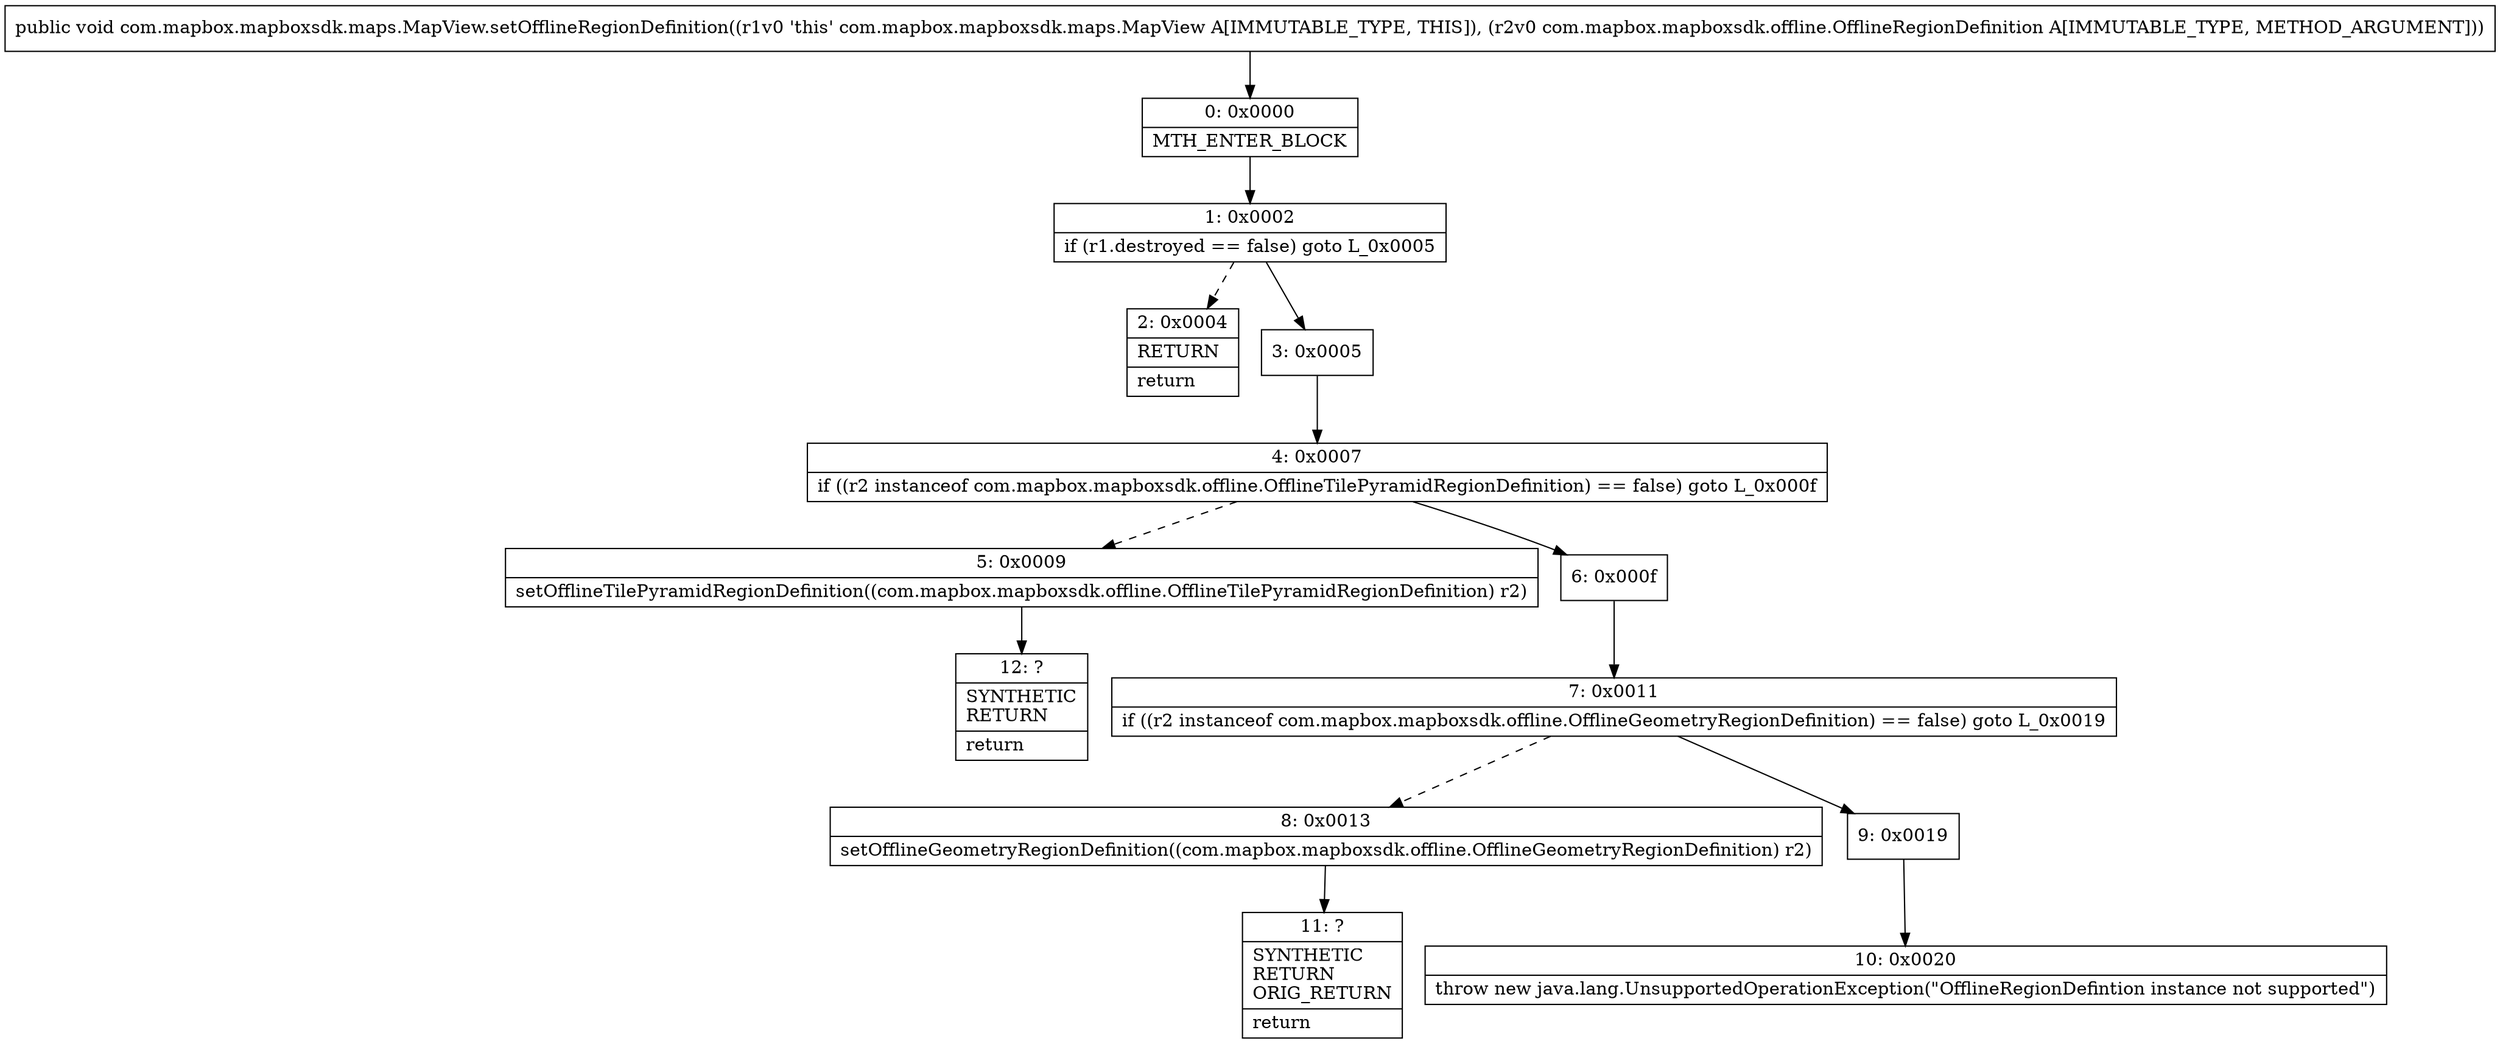 digraph "CFG forcom.mapbox.mapboxsdk.maps.MapView.setOfflineRegionDefinition(Lcom\/mapbox\/mapboxsdk\/offline\/OfflineRegionDefinition;)V" {
Node_0 [shape=record,label="{0\:\ 0x0000|MTH_ENTER_BLOCK\l}"];
Node_1 [shape=record,label="{1\:\ 0x0002|if (r1.destroyed == false) goto L_0x0005\l}"];
Node_2 [shape=record,label="{2\:\ 0x0004|RETURN\l|return\l}"];
Node_3 [shape=record,label="{3\:\ 0x0005}"];
Node_4 [shape=record,label="{4\:\ 0x0007|if ((r2 instanceof com.mapbox.mapboxsdk.offline.OfflineTilePyramidRegionDefinition) == false) goto L_0x000f\l}"];
Node_5 [shape=record,label="{5\:\ 0x0009|setOfflineTilePyramidRegionDefinition((com.mapbox.mapboxsdk.offline.OfflineTilePyramidRegionDefinition) r2)\l}"];
Node_6 [shape=record,label="{6\:\ 0x000f}"];
Node_7 [shape=record,label="{7\:\ 0x0011|if ((r2 instanceof com.mapbox.mapboxsdk.offline.OfflineGeometryRegionDefinition) == false) goto L_0x0019\l}"];
Node_8 [shape=record,label="{8\:\ 0x0013|setOfflineGeometryRegionDefinition((com.mapbox.mapboxsdk.offline.OfflineGeometryRegionDefinition) r2)\l}"];
Node_9 [shape=record,label="{9\:\ 0x0019}"];
Node_10 [shape=record,label="{10\:\ 0x0020|throw new java.lang.UnsupportedOperationException(\"OfflineRegionDefintion instance not supported\")\l}"];
Node_11 [shape=record,label="{11\:\ ?|SYNTHETIC\lRETURN\lORIG_RETURN\l|return\l}"];
Node_12 [shape=record,label="{12\:\ ?|SYNTHETIC\lRETURN\l|return\l}"];
MethodNode[shape=record,label="{public void com.mapbox.mapboxsdk.maps.MapView.setOfflineRegionDefinition((r1v0 'this' com.mapbox.mapboxsdk.maps.MapView A[IMMUTABLE_TYPE, THIS]), (r2v0 com.mapbox.mapboxsdk.offline.OfflineRegionDefinition A[IMMUTABLE_TYPE, METHOD_ARGUMENT])) }"];
MethodNode -> Node_0;
Node_0 -> Node_1;
Node_1 -> Node_2[style=dashed];
Node_1 -> Node_3;
Node_3 -> Node_4;
Node_4 -> Node_5[style=dashed];
Node_4 -> Node_6;
Node_5 -> Node_12;
Node_6 -> Node_7;
Node_7 -> Node_8[style=dashed];
Node_7 -> Node_9;
Node_8 -> Node_11;
Node_9 -> Node_10;
}

